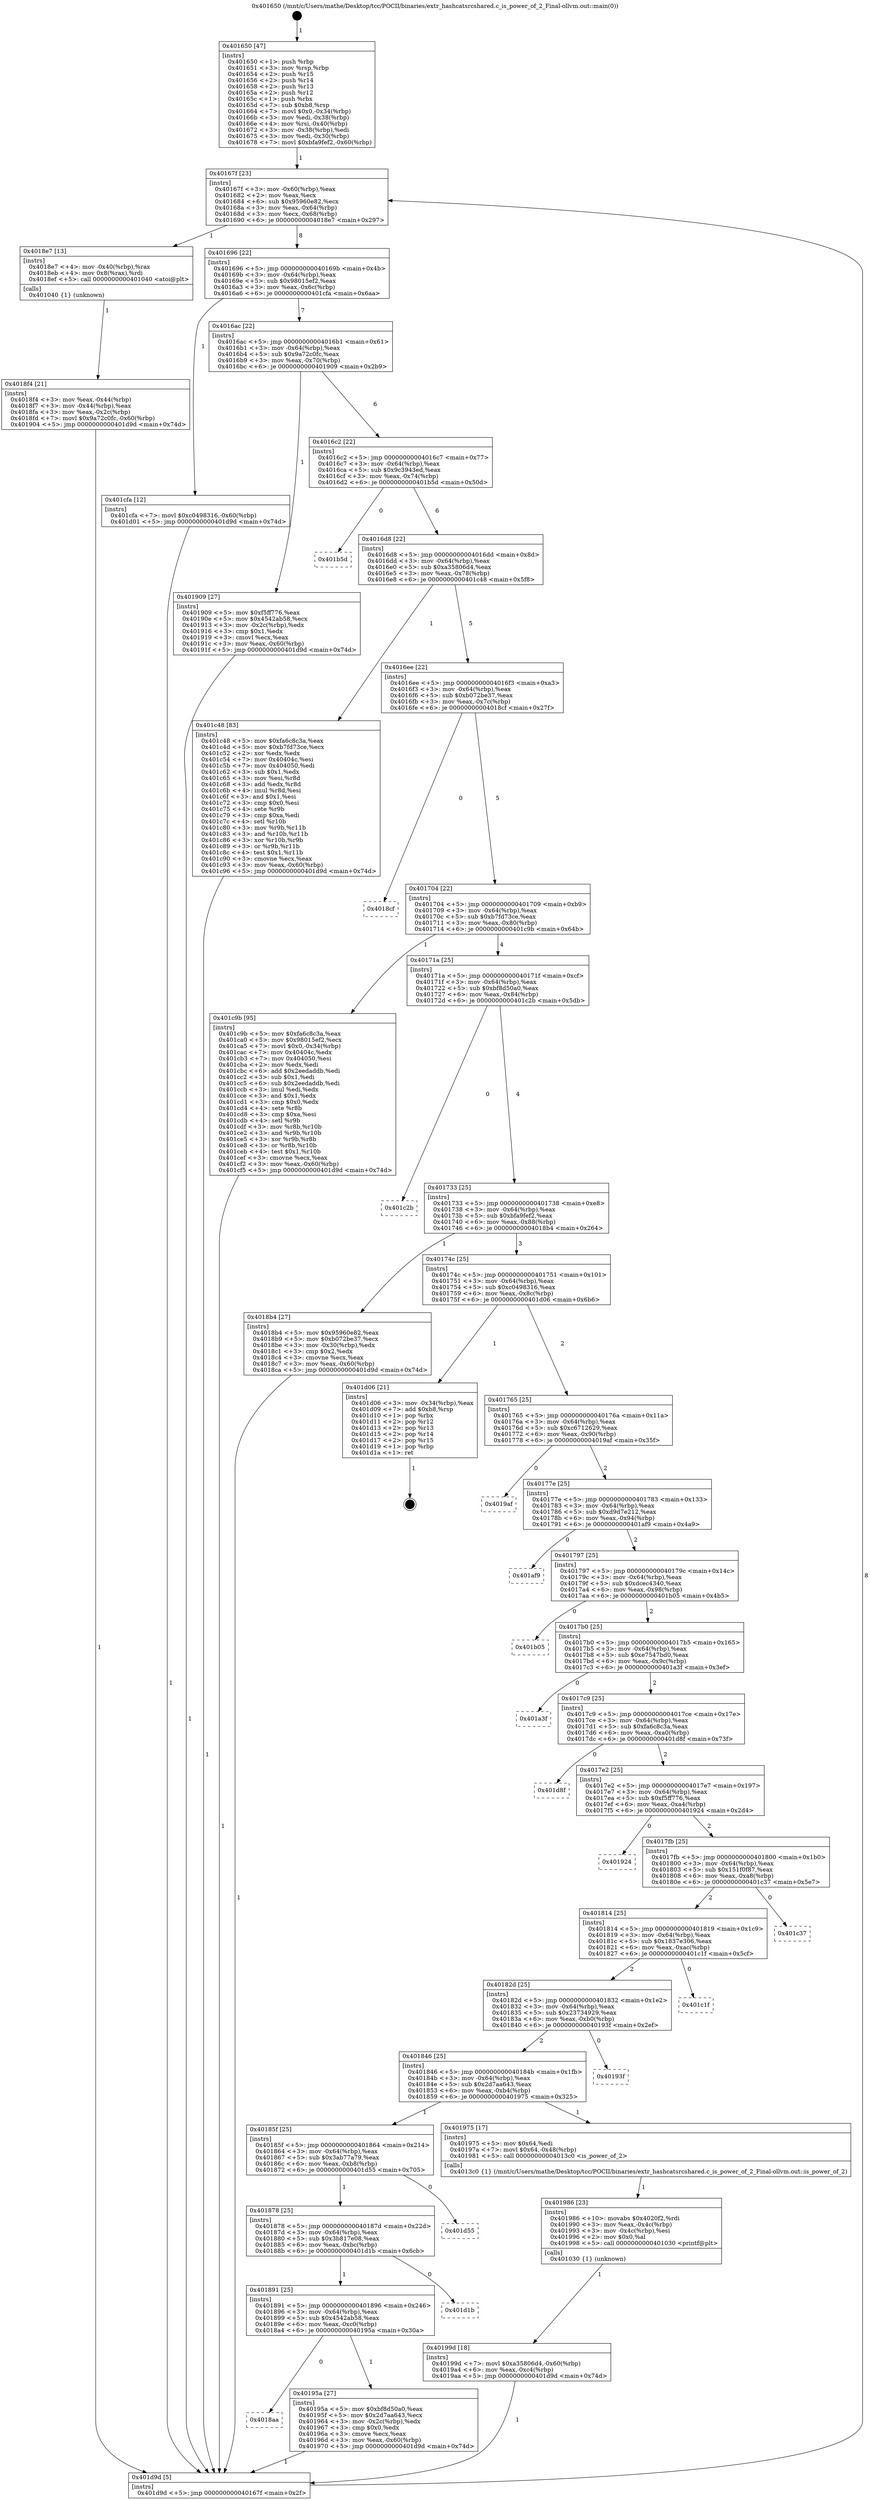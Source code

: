 digraph "0x401650" {
  label = "0x401650 (/mnt/c/Users/mathe/Desktop/tcc/POCII/binaries/extr_hashcatsrcshared.c_is_power_of_2_Final-ollvm.out::main(0))"
  labelloc = "t"
  node[shape=record]

  Entry [label="",width=0.3,height=0.3,shape=circle,fillcolor=black,style=filled]
  "0x40167f" [label="{
     0x40167f [23]\l
     | [instrs]\l
     &nbsp;&nbsp;0x40167f \<+3\>: mov -0x60(%rbp),%eax\l
     &nbsp;&nbsp;0x401682 \<+2\>: mov %eax,%ecx\l
     &nbsp;&nbsp;0x401684 \<+6\>: sub $0x95960e82,%ecx\l
     &nbsp;&nbsp;0x40168a \<+3\>: mov %eax,-0x64(%rbp)\l
     &nbsp;&nbsp;0x40168d \<+3\>: mov %ecx,-0x68(%rbp)\l
     &nbsp;&nbsp;0x401690 \<+6\>: je 00000000004018e7 \<main+0x297\>\l
  }"]
  "0x4018e7" [label="{
     0x4018e7 [13]\l
     | [instrs]\l
     &nbsp;&nbsp;0x4018e7 \<+4\>: mov -0x40(%rbp),%rax\l
     &nbsp;&nbsp;0x4018eb \<+4\>: mov 0x8(%rax),%rdi\l
     &nbsp;&nbsp;0x4018ef \<+5\>: call 0000000000401040 \<atoi@plt\>\l
     | [calls]\l
     &nbsp;&nbsp;0x401040 \{1\} (unknown)\l
  }"]
  "0x401696" [label="{
     0x401696 [22]\l
     | [instrs]\l
     &nbsp;&nbsp;0x401696 \<+5\>: jmp 000000000040169b \<main+0x4b\>\l
     &nbsp;&nbsp;0x40169b \<+3\>: mov -0x64(%rbp),%eax\l
     &nbsp;&nbsp;0x40169e \<+5\>: sub $0x98015ef2,%eax\l
     &nbsp;&nbsp;0x4016a3 \<+3\>: mov %eax,-0x6c(%rbp)\l
     &nbsp;&nbsp;0x4016a6 \<+6\>: je 0000000000401cfa \<main+0x6aa\>\l
  }"]
  Exit [label="",width=0.3,height=0.3,shape=circle,fillcolor=black,style=filled,peripheries=2]
  "0x401cfa" [label="{
     0x401cfa [12]\l
     | [instrs]\l
     &nbsp;&nbsp;0x401cfa \<+7\>: movl $0xc0498316,-0x60(%rbp)\l
     &nbsp;&nbsp;0x401d01 \<+5\>: jmp 0000000000401d9d \<main+0x74d\>\l
  }"]
  "0x4016ac" [label="{
     0x4016ac [22]\l
     | [instrs]\l
     &nbsp;&nbsp;0x4016ac \<+5\>: jmp 00000000004016b1 \<main+0x61\>\l
     &nbsp;&nbsp;0x4016b1 \<+3\>: mov -0x64(%rbp),%eax\l
     &nbsp;&nbsp;0x4016b4 \<+5\>: sub $0x9a72c0fc,%eax\l
     &nbsp;&nbsp;0x4016b9 \<+3\>: mov %eax,-0x70(%rbp)\l
     &nbsp;&nbsp;0x4016bc \<+6\>: je 0000000000401909 \<main+0x2b9\>\l
  }"]
  "0x40199d" [label="{
     0x40199d [18]\l
     | [instrs]\l
     &nbsp;&nbsp;0x40199d \<+7\>: movl $0xa35806d4,-0x60(%rbp)\l
     &nbsp;&nbsp;0x4019a4 \<+6\>: mov %eax,-0xc4(%rbp)\l
     &nbsp;&nbsp;0x4019aa \<+5\>: jmp 0000000000401d9d \<main+0x74d\>\l
  }"]
  "0x401909" [label="{
     0x401909 [27]\l
     | [instrs]\l
     &nbsp;&nbsp;0x401909 \<+5\>: mov $0xf5ff776,%eax\l
     &nbsp;&nbsp;0x40190e \<+5\>: mov $0x4542ab58,%ecx\l
     &nbsp;&nbsp;0x401913 \<+3\>: mov -0x2c(%rbp),%edx\l
     &nbsp;&nbsp;0x401916 \<+3\>: cmp $0x1,%edx\l
     &nbsp;&nbsp;0x401919 \<+3\>: cmovl %ecx,%eax\l
     &nbsp;&nbsp;0x40191c \<+3\>: mov %eax,-0x60(%rbp)\l
     &nbsp;&nbsp;0x40191f \<+5\>: jmp 0000000000401d9d \<main+0x74d\>\l
  }"]
  "0x4016c2" [label="{
     0x4016c2 [22]\l
     | [instrs]\l
     &nbsp;&nbsp;0x4016c2 \<+5\>: jmp 00000000004016c7 \<main+0x77\>\l
     &nbsp;&nbsp;0x4016c7 \<+3\>: mov -0x64(%rbp),%eax\l
     &nbsp;&nbsp;0x4016ca \<+5\>: sub $0x9c3943ed,%eax\l
     &nbsp;&nbsp;0x4016cf \<+3\>: mov %eax,-0x74(%rbp)\l
     &nbsp;&nbsp;0x4016d2 \<+6\>: je 0000000000401b5d \<main+0x50d\>\l
  }"]
  "0x401986" [label="{
     0x401986 [23]\l
     | [instrs]\l
     &nbsp;&nbsp;0x401986 \<+10\>: movabs $0x4020f2,%rdi\l
     &nbsp;&nbsp;0x401990 \<+3\>: mov %eax,-0x4c(%rbp)\l
     &nbsp;&nbsp;0x401993 \<+3\>: mov -0x4c(%rbp),%esi\l
     &nbsp;&nbsp;0x401996 \<+2\>: mov $0x0,%al\l
     &nbsp;&nbsp;0x401998 \<+5\>: call 0000000000401030 \<printf@plt\>\l
     | [calls]\l
     &nbsp;&nbsp;0x401030 \{1\} (unknown)\l
  }"]
  "0x401b5d" [label="{
     0x401b5d\l
  }", style=dashed]
  "0x4016d8" [label="{
     0x4016d8 [22]\l
     | [instrs]\l
     &nbsp;&nbsp;0x4016d8 \<+5\>: jmp 00000000004016dd \<main+0x8d\>\l
     &nbsp;&nbsp;0x4016dd \<+3\>: mov -0x64(%rbp),%eax\l
     &nbsp;&nbsp;0x4016e0 \<+5\>: sub $0xa35806d4,%eax\l
     &nbsp;&nbsp;0x4016e5 \<+3\>: mov %eax,-0x78(%rbp)\l
     &nbsp;&nbsp;0x4016e8 \<+6\>: je 0000000000401c48 \<main+0x5f8\>\l
  }"]
  "0x4018aa" [label="{
     0x4018aa\l
  }", style=dashed]
  "0x401c48" [label="{
     0x401c48 [83]\l
     | [instrs]\l
     &nbsp;&nbsp;0x401c48 \<+5\>: mov $0xfa6c8c3a,%eax\l
     &nbsp;&nbsp;0x401c4d \<+5\>: mov $0xb7fd73ce,%ecx\l
     &nbsp;&nbsp;0x401c52 \<+2\>: xor %edx,%edx\l
     &nbsp;&nbsp;0x401c54 \<+7\>: mov 0x40404c,%esi\l
     &nbsp;&nbsp;0x401c5b \<+7\>: mov 0x404050,%edi\l
     &nbsp;&nbsp;0x401c62 \<+3\>: sub $0x1,%edx\l
     &nbsp;&nbsp;0x401c65 \<+3\>: mov %esi,%r8d\l
     &nbsp;&nbsp;0x401c68 \<+3\>: add %edx,%r8d\l
     &nbsp;&nbsp;0x401c6b \<+4\>: imul %r8d,%esi\l
     &nbsp;&nbsp;0x401c6f \<+3\>: and $0x1,%esi\l
     &nbsp;&nbsp;0x401c72 \<+3\>: cmp $0x0,%esi\l
     &nbsp;&nbsp;0x401c75 \<+4\>: sete %r9b\l
     &nbsp;&nbsp;0x401c79 \<+3\>: cmp $0xa,%edi\l
     &nbsp;&nbsp;0x401c7c \<+4\>: setl %r10b\l
     &nbsp;&nbsp;0x401c80 \<+3\>: mov %r9b,%r11b\l
     &nbsp;&nbsp;0x401c83 \<+3\>: and %r10b,%r11b\l
     &nbsp;&nbsp;0x401c86 \<+3\>: xor %r10b,%r9b\l
     &nbsp;&nbsp;0x401c89 \<+3\>: or %r9b,%r11b\l
     &nbsp;&nbsp;0x401c8c \<+4\>: test $0x1,%r11b\l
     &nbsp;&nbsp;0x401c90 \<+3\>: cmovne %ecx,%eax\l
     &nbsp;&nbsp;0x401c93 \<+3\>: mov %eax,-0x60(%rbp)\l
     &nbsp;&nbsp;0x401c96 \<+5\>: jmp 0000000000401d9d \<main+0x74d\>\l
  }"]
  "0x4016ee" [label="{
     0x4016ee [22]\l
     | [instrs]\l
     &nbsp;&nbsp;0x4016ee \<+5\>: jmp 00000000004016f3 \<main+0xa3\>\l
     &nbsp;&nbsp;0x4016f3 \<+3\>: mov -0x64(%rbp),%eax\l
     &nbsp;&nbsp;0x4016f6 \<+5\>: sub $0xb072be37,%eax\l
     &nbsp;&nbsp;0x4016fb \<+3\>: mov %eax,-0x7c(%rbp)\l
     &nbsp;&nbsp;0x4016fe \<+6\>: je 00000000004018cf \<main+0x27f\>\l
  }"]
  "0x40195a" [label="{
     0x40195a [27]\l
     | [instrs]\l
     &nbsp;&nbsp;0x40195a \<+5\>: mov $0xbf8d50a0,%eax\l
     &nbsp;&nbsp;0x40195f \<+5\>: mov $0x2d7aa643,%ecx\l
     &nbsp;&nbsp;0x401964 \<+3\>: mov -0x2c(%rbp),%edx\l
     &nbsp;&nbsp;0x401967 \<+3\>: cmp $0x0,%edx\l
     &nbsp;&nbsp;0x40196a \<+3\>: cmove %ecx,%eax\l
     &nbsp;&nbsp;0x40196d \<+3\>: mov %eax,-0x60(%rbp)\l
     &nbsp;&nbsp;0x401970 \<+5\>: jmp 0000000000401d9d \<main+0x74d\>\l
  }"]
  "0x4018cf" [label="{
     0x4018cf\l
  }", style=dashed]
  "0x401704" [label="{
     0x401704 [22]\l
     | [instrs]\l
     &nbsp;&nbsp;0x401704 \<+5\>: jmp 0000000000401709 \<main+0xb9\>\l
     &nbsp;&nbsp;0x401709 \<+3\>: mov -0x64(%rbp),%eax\l
     &nbsp;&nbsp;0x40170c \<+5\>: sub $0xb7fd73ce,%eax\l
     &nbsp;&nbsp;0x401711 \<+3\>: mov %eax,-0x80(%rbp)\l
     &nbsp;&nbsp;0x401714 \<+6\>: je 0000000000401c9b \<main+0x64b\>\l
  }"]
  "0x401891" [label="{
     0x401891 [25]\l
     | [instrs]\l
     &nbsp;&nbsp;0x401891 \<+5\>: jmp 0000000000401896 \<main+0x246\>\l
     &nbsp;&nbsp;0x401896 \<+3\>: mov -0x64(%rbp),%eax\l
     &nbsp;&nbsp;0x401899 \<+5\>: sub $0x4542ab58,%eax\l
     &nbsp;&nbsp;0x40189e \<+6\>: mov %eax,-0xc0(%rbp)\l
     &nbsp;&nbsp;0x4018a4 \<+6\>: je 000000000040195a \<main+0x30a\>\l
  }"]
  "0x401c9b" [label="{
     0x401c9b [95]\l
     | [instrs]\l
     &nbsp;&nbsp;0x401c9b \<+5\>: mov $0xfa6c8c3a,%eax\l
     &nbsp;&nbsp;0x401ca0 \<+5\>: mov $0x98015ef2,%ecx\l
     &nbsp;&nbsp;0x401ca5 \<+7\>: movl $0x0,-0x34(%rbp)\l
     &nbsp;&nbsp;0x401cac \<+7\>: mov 0x40404c,%edx\l
     &nbsp;&nbsp;0x401cb3 \<+7\>: mov 0x404050,%esi\l
     &nbsp;&nbsp;0x401cba \<+2\>: mov %edx,%edi\l
     &nbsp;&nbsp;0x401cbc \<+6\>: add $0x2eedaddb,%edi\l
     &nbsp;&nbsp;0x401cc2 \<+3\>: sub $0x1,%edi\l
     &nbsp;&nbsp;0x401cc5 \<+6\>: sub $0x2eedaddb,%edi\l
     &nbsp;&nbsp;0x401ccb \<+3\>: imul %edi,%edx\l
     &nbsp;&nbsp;0x401cce \<+3\>: and $0x1,%edx\l
     &nbsp;&nbsp;0x401cd1 \<+3\>: cmp $0x0,%edx\l
     &nbsp;&nbsp;0x401cd4 \<+4\>: sete %r8b\l
     &nbsp;&nbsp;0x401cd8 \<+3\>: cmp $0xa,%esi\l
     &nbsp;&nbsp;0x401cdb \<+4\>: setl %r9b\l
     &nbsp;&nbsp;0x401cdf \<+3\>: mov %r8b,%r10b\l
     &nbsp;&nbsp;0x401ce2 \<+3\>: and %r9b,%r10b\l
     &nbsp;&nbsp;0x401ce5 \<+3\>: xor %r9b,%r8b\l
     &nbsp;&nbsp;0x401ce8 \<+3\>: or %r8b,%r10b\l
     &nbsp;&nbsp;0x401ceb \<+4\>: test $0x1,%r10b\l
     &nbsp;&nbsp;0x401cef \<+3\>: cmovne %ecx,%eax\l
     &nbsp;&nbsp;0x401cf2 \<+3\>: mov %eax,-0x60(%rbp)\l
     &nbsp;&nbsp;0x401cf5 \<+5\>: jmp 0000000000401d9d \<main+0x74d\>\l
  }"]
  "0x40171a" [label="{
     0x40171a [25]\l
     | [instrs]\l
     &nbsp;&nbsp;0x40171a \<+5\>: jmp 000000000040171f \<main+0xcf\>\l
     &nbsp;&nbsp;0x40171f \<+3\>: mov -0x64(%rbp),%eax\l
     &nbsp;&nbsp;0x401722 \<+5\>: sub $0xbf8d50a0,%eax\l
     &nbsp;&nbsp;0x401727 \<+6\>: mov %eax,-0x84(%rbp)\l
     &nbsp;&nbsp;0x40172d \<+6\>: je 0000000000401c2b \<main+0x5db\>\l
  }"]
  "0x401d1b" [label="{
     0x401d1b\l
  }", style=dashed]
  "0x401c2b" [label="{
     0x401c2b\l
  }", style=dashed]
  "0x401733" [label="{
     0x401733 [25]\l
     | [instrs]\l
     &nbsp;&nbsp;0x401733 \<+5\>: jmp 0000000000401738 \<main+0xe8\>\l
     &nbsp;&nbsp;0x401738 \<+3\>: mov -0x64(%rbp),%eax\l
     &nbsp;&nbsp;0x40173b \<+5\>: sub $0xbfa9fef2,%eax\l
     &nbsp;&nbsp;0x401740 \<+6\>: mov %eax,-0x88(%rbp)\l
     &nbsp;&nbsp;0x401746 \<+6\>: je 00000000004018b4 \<main+0x264\>\l
  }"]
  "0x401878" [label="{
     0x401878 [25]\l
     | [instrs]\l
     &nbsp;&nbsp;0x401878 \<+5\>: jmp 000000000040187d \<main+0x22d\>\l
     &nbsp;&nbsp;0x40187d \<+3\>: mov -0x64(%rbp),%eax\l
     &nbsp;&nbsp;0x401880 \<+5\>: sub $0x3b817e08,%eax\l
     &nbsp;&nbsp;0x401885 \<+6\>: mov %eax,-0xbc(%rbp)\l
     &nbsp;&nbsp;0x40188b \<+6\>: je 0000000000401d1b \<main+0x6cb\>\l
  }"]
  "0x4018b4" [label="{
     0x4018b4 [27]\l
     | [instrs]\l
     &nbsp;&nbsp;0x4018b4 \<+5\>: mov $0x95960e82,%eax\l
     &nbsp;&nbsp;0x4018b9 \<+5\>: mov $0xb072be37,%ecx\l
     &nbsp;&nbsp;0x4018be \<+3\>: mov -0x30(%rbp),%edx\l
     &nbsp;&nbsp;0x4018c1 \<+3\>: cmp $0x2,%edx\l
     &nbsp;&nbsp;0x4018c4 \<+3\>: cmovne %ecx,%eax\l
     &nbsp;&nbsp;0x4018c7 \<+3\>: mov %eax,-0x60(%rbp)\l
     &nbsp;&nbsp;0x4018ca \<+5\>: jmp 0000000000401d9d \<main+0x74d\>\l
  }"]
  "0x40174c" [label="{
     0x40174c [25]\l
     | [instrs]\l
     &nbsp;&nbsp;0x40174c \<+5\>: jmp 0000000000401751 \<main+0x101\>\l
     &nbsp;&nbsp;0x401751 \<+3\>: mov -0x64(%rbp),%eax\l
     &nbsp;&nbsp;0x401754 \<+5\>: sub $0xc0498316,%eax\l
     &nbsp;&nbsp;0x401759 \<+6\>: mov %eax,-0x8c(%rbp)\l
     &nbsp;&nbsp;0x40175f \<+6\>: je 0000000000401d06 \<main+0x6b6\>\l
  }"]
  "0x401d9d" [label="{
     0x401d9d [5]\l
     | [instrs]\l
     &nbsp;&nbsp;0x401d9d \<+5\>: jmp 000000000040167f \<main+0x2f\>\l
  }"]
  "0x401650" [label="{
     0x401650 [47]\l
     | [instrs]\l
     &nbsp;&nbsp;0x401650 \<+1\>: push %rbp\l
     &nbsp;&nbsp;0x401651 \<+3\>: mov %rsp,%rbp\l
     &nbsp;&nbsp;0x401654 \<+2\>: push %r15\l
     &nbsp;&nbsp;0x401656 \<+2\>: push %r14\l
     &nbsp;&nbsp;0x401658 \<+2\>: push %r13\l
     &nbsp;&nbsp;0x40165a \<+2\>: push %r12\l
     &nbsp;&nbsp;0x40165c \<+1\>: push %rbx\l
     &nbsp;&nbsp;0x40165d \<+7\>: sub $0xb8,%rsp\l
     &nbsp;&nbsp;0x401664 \<+7\>: movl $0x0,-0x34(%rbp)\l
     &nbsp;&nbsp;0x40166b \<+3\>: mov %edi,-0x38(%rbp)\l
     &nbsp;&nbsp;0x40166e \<+4\>: mov %rsi,-0x40(%rbp)\l
     &nbsp;&nbsp;0x401672 \<+3\>: mov -0x38(%rbp),%edi\l
     &nbsp;&nbsp;0x401675 \<+3\>: mov %edi,-0x30(%rbp)\l
     &nbsp;&nbsp;0x401678 \<+7\>: movl $0xbfa9fef2,-0x60(%rbp)\l
  }"]
  "0x4018f4" [label="{
     0x4018f4 [21]\l
     | [instrs]\l
     &nbsp;&nbsp;0x4018f4 \<+3\>: mov %eax,-0x44(%rbp)\l
     &nbsp;&nbsp;0x4018f7 \<+3\>: mov -0x44(%rbp),%eax\l
     &nbsp;&nbsp;0x4018fa \<+3\>: mov %eax,-0x2c(%rbp)\l
     &nbsp;&nbsp;0x4018fd \<+7\>: movl $0x9a72c0fc,-0x60(%rbp)\l
     &nbsp;&nbsp;0x401904 \<+5\>: jmp 0000000000401d9d \<main+0x74d\>\l
  }"]
  "0x401d55" [label="{
     0x401d55\l
  }", style=dashed]
  "0x401d06" [label="{
     0x401d06 [21]\l
     | [instrs]\l
     &nbsp;&nbsp;0x401d06 \<+3\>: mov -0x34(%rbp),%eax\l
     &nbsp;&nbsp;0x401d09 \<+7\>: add $0xb8,%rsp\l
     &nbsp;&nbsp;0x401d10 \<+1\>: pop %rbx\l
     &nbsp;&nbsp;0x401d11 \<+2\>: pop %r12\l
     &nbsp;&nbsp;0x401d13 \<+2\>: pop %r13\l
     &nbsp;&nbsp;0x401d15 \<+2\>: pop %r14\l
     &nbsp;&nbsp;0x401d17 \<+2\>: pop %r15\l
     &nbsp;&nbsp;0x401d19 \<+1\>: pop %rbp\l
     &nbsp;&nbsp;0x401d1a \<+1\>: ret\l
  }"]
  "0x401765" [label="{
     0x401765 [25]\l
     | [instrs]\l
     &nbsp;&nbsp;0x401765 \<+5\>: jmp 000000000040176a \<main+0x11a\>\l
     &nbsp;&nbsp;0x40176a \<+3\>: mov -0x64(%rbp),%eax\l
     &nbsp;&nbsp;0x40176d \<+5\>: sub $0xc6712629,%eax\l
     &nbsp;&nbsp;0x401772 \<+6\>: mov %eax,-0x90(%rbp)\l
     &nbsp;&nbsp;0x401778 \<+6\>: je 00000000004019af \<main+0x35f\>\l
  }"]
  "0x40185f" [label="{
     0x40185f [25]\l
     | [instrs]\l
     &nbsp;&nbsp;0x40185f \<+5\>: jmp 0000000000401864 \<main+0x214\>\l
     &nbsp;&nbsp;0x401864 \<+3\>: mov -0x64(%rbp),%eax\l
     &nbsp;&nbsp;0x401867 \<+5\>: sub $0x3ab77a79,%eax\l
     &nbsp;&nbsp;0x40186c \<+6\>: mov %eax,-0xb8(%rbp)\l
     &nbsp;&nbsp;0x401872 \<+6\>: je 0000000000401d55 \<main+0x705\>\l
  }"]
  "0x4019af" [label="{
     0x4019af\l
  }", style=dashed]
  "0x40177e" [label="{
     0x40177e [25]\l
     | [instrs]\l
     &nbsp;&nbsp;0x40177e \<+5\>: jmp 0000000000401783 \<main+0x133\>\l
     &nbsp;&nbsp;0x401783 \<+3\>: mov -0x64(%rbp),%eax\l
     &nbsp;&nbsp;0x401786 \<+5\>: sub $0xd9d7e212,%eax\l
     &nbsp;&nbsp;0x40178b \<+6\>: mov %eax,-0x94(%rbp)\l
     &nbsp;&nbsp;0x401791 \<+6\>: je 0000000000401af9 \<main+0x4a9\>\l
  }"]
  "0x401975" [label="{
     0x401975 [17]\l
     | [instrs]\l
     &nbsp;&nbsp;0x401975 \<+5\>: mov $0x64,%edi\l
     &nbsp;&nbsp;0x40197a \<+7\>: movl $0x64,-0x48(%rbp)\l
     &nbsp;&nbsp;0x401981 \<+5\>: call 00000000004013c0 \<is_power_of_2\>\l
     | [calls]\l
     &nbsp;&nbsp;0x4013c0 \{1\} (/mnt/c/Users/mathe/Desktop/tcc/POCII/binaries/extr_hashcatsrcshared.c_is_power_of_2_Final-ollvm.out::is_power_of_2)\l
  }"]
  "0x401af9" [label="{
     0x401af9\l
  }", style=dashed]
  "0x401797" [label="{
     0x401797 [25]\l
     | [instrs]\l
     &nbsp;&nbsp;0x401797 \<+5\>: jmp 000000000040179c \<main+0x14c\>\l
     &nbsp;&nbsp;0x40179c \<+3\>: mov -0x64(%rbp),%eax\l
     &nbsp;&nbsp;0x40179f \<+5\>: sub $0xdcec4340,%eax\l
     &nbsp;&nbsp;0x4017a4 \<+6\>: mov %eax,-0x98(%rbp)\l
     &nbsp;&nbsp;0x4017aa \<+6\>: je 0000000000401b05 \<main+0x4b5\>\l
  }"]
  "0x401846" [label="{
     0x401846 [25]\l
     | [instrs]\l
     &nbsp;&nbsp;0x401846 \<+5\>: jmp 000000000040184b \<main+0x1fb\>\l
     &nbsp;&nbsp;0x40184b \<+3\>: mov -0x64(%rbp),%eax\l
     &nbsp;&nbsp;0x40184e \<+5\>: sub $0x2d7aa643,%eax\l
     &nbsp;&nbsp;0x401853 \<+6\>: mov %eax,-0xb4(%rbp)\l
     &nbsp;&nbsp;0x401859 \<+6\>: je 0000000000401975 \<main+0x325\>\l
  }"]
  "0x401b05" [label="{
     0x401b05\l
  }", style=dashed]
  "0x4017b0" [label="{
     0x4017b0 [25]\l
     | [instrs]\l
     &nbsp;&nbsp;0x4017b0 \<+5\>: jmp 00000000004017b5 \<main+0x165\>\l
     &nbsp;&nbsp;0x4017b5 \<+3\>: mov -0x64(%rbp),%eax\l
     &nbsp;&nbsp;0x4017b8 \<+5\>: sub $0xe7547bd0,%eax\l
     &nbsp;&nbsp;0x4017bd \<+6\>: mov %eax,-0x9c(%rbp)\l
     &nbsp;&nbsp;0x4017c3 \<+6\>: je 0000000000401a3f \<main+0x3ef\>\l
  }"]
  "0x40193f" [label="{
     0x40193f\l
  }", style=dashed]
  "0x401a3f" [label="{
     0x401a3f\l
  }", style=dashed]
  "0x4017c9" [label="{
     0x4017c9 [25]\l
     | [instrs]\l
     &nbsp;&nbsp;0x4017c9 \<+5\>: jmp 00000000004017ce \<main+0x17e\>\l
     &nbsp;&nbsp;0x4017ce \<+3\>: mov -0x64(%rbp),%eax\l
     &nbsp;&nbsp;0x4017d1 \<+5\>: sub $0xfa6c8c3a,%eax\l
     &nbsp;&nbsp;0x4017d6 \<+6\>: mov %eax,-0xa0(%rbp)\l
     &nbsp;&nbsp;0x4017dc \<+6\>: je 0000000000401d8f \<main+0x73f\>\l
  }"]
  "0x40182d" [label="{
     0x40182d [25]\l
     | [instrs]\l
     &nbsp;&nbsp;0x40182d \<+5\>: jmp 0000000000401832 \<main+0x1e2\>\l
     &nbsp;&nbsp;0x401832 \<+3\>: mov -0x64(%rbp),%eax\l
     &nbsp;&nbsp;0x401835 \<+5\>: sub $0x23734929,%eax\l
     &nbsp;&nbsp;0x40183a \<+6\>: mov %eax,-0xb0(%rbp)\l
     &nbsp;&nbsp;0x401840 \<+6\>: je 000000000040193f \<main+0x2ef\>\l
  }"]
  "0x401d8f" [label="{
     0x401d8f\l
  }", style=dashed]
  "0x4017e2" [label="{
     0x4017e2 [25]\l
     | [instrs]\l
     &nbsp;&nbsp;0x4017e2 \<+5\>: jmp 00000000004017e7 \<main+0x197\>\l
     &nbsp;&nbsp;0x4017e7 \<+3\>: mov -0x64(%rbp),%eax\l
     &nbsp;&nbsp;0x4017ea \<+5\>: sub $0xf5ff776,%eax\l
     &nbsp;&nbsp;0x4017ef \<+6\>: mov %eax,-0xa4(%rbp)\l
     &nbsp;&nbsp;0x4017f5 \<+6\>: je 0000000000401924 \<main+0x2d4\>\l
  }"]
  "0x401c1f" [label="{
     0x401c1f\l
  }", style=dashed]
  "0x401924" [label="{
     0x401924\l
  }", style=dashed]
  "0x4017fb" [label="{
     0x4017fb [25]\l
     | [instrs]\l
     &nbsp;&nbsp;0x4017fb \<+5\>: jmp 0000000000401800 \<main+0x1b0\>\l
     &nbsp;&nbsp;0x401800 \<+3\>: mov -0x64(%rbp),%eax\l
     &nbsp;&nbsp;0x401803 \<+5\>: sub $0x151f0f87,%eax\l
     &nbsp;&nbsp;0x401808 \<+6\>: mov %eax,-0xa8(%rbp)\l
     &nbsp;&nbsp;0x40180e \<+6\>: je 0000000000401c37 \<main+0x5e7\>\l
  }"]
  "0x401814" [label="{
     0x401814 [25]\l
     | [instrs]\l
     &nbsp;&nbsp;0x401814 \<+5\>: jmp 0000000000401819 \<main+0x1c9\>\l
     &nbsp;&nbsp;0x401819 \<+3\>: mov -0x64(%rbp),%eax\l
     &nbsp;&nbsp;0x40181c \<+5\>: sub $0x1837e306,%eax\l
     &nbsp;&nbsp;0x401821 \<+6\>: mov %eax,-0xac(%rbp)\l
     &nbsp;&nbsp;0x401827 \<+6\>: je 0000000000401c1f \<main+0x5cf\>\l
  }"]
  "0x401c37" [label="{
     0x401c37\l
  }", style=dashed]
  Entry -> "0x401650" [label=" 1"]
  "0x40167f" -> "0x4018e7" [label=" 1"]
  "0x40167f" -> "0x401696" [label=" 8"]
  "0x401d06" -> Exit [label=" 1"]
  "0x401696" -> "0x401cfa" [label=" 1"]
  "0x401696" -> "0x4016ac" [label=" 7"]
  "0x401cfa" -> "0x401d9d" [label=" 1"]
  "0x4016ac" -> "0x401909" [label=" 1"]
  "0x4016ac" -> "0x4016c2" [label=" 6"]
  "0x401c9b" -> "0x401d9d" [label=" 1"]
  "0x4016c2" -> "0x401b5d" [label=" 0"]
  "0x4016c2" -> "0x4016d8" [label=" 6"]
  "0x401c48" -> "0x401d9d" [label=" 1"]
  "0x4016d8" -> "0x401c48" [label=" 1"]
  "0x4016d8" -> "0x4016ee" [label=" 5"]
  "0x40199d" -> "0x401d9d" [label=" 1"]
  "0x4016ee" -> "0x4018cf" [label=" 0"]
  "0x4016ee" -> "0x401704" [label=" 5"]
  "0x401986" -> "0x40199d" [label=" 1"]
  "0x401704" -> "0x401c9b" [label=" 1"]
  "0x401704" -> "0x40171a" [label=" 4"]
  "0x40195a" -> "0x401d9d" [label=" 1"]
  "0x40171a" -> "0x401c2b" [label=" 0"]
  "0x40171a" -> "0x401733" [label=" 4"]
  "0x401891" -> "0x4018aa" [label=" 0"]
  "0x401733" -> "0x4018b4" [label=" 1"]
  "0x401733" -> "0x40174c" [label=" 3"]
  "0x4018b4" -> "0x401d9d" [label=" 1"]
  "0x401650" -> "0x40167f" [label=" 1"]
  "0x401d9d" -> "0x40167f" [label=" 8"]
  "0x4018e7" -> "0x4018f4" [label=" 1"]
  "0x4018f4" -> "0x401d9d" [label=" 1"]
  "0x401909" -> "0x401d9d" [label=" 1"]
  "0x401975" -> "0x401986" [label=" 1"]
  "0x40174c" -> "0x401d06" [label=" 1"]
  "0x40174c" -> "0x401765" [label=" 2"]
  "0x401878" -> "0x401891" [label=" 1"]
  "0x401765" -> "0x4019af" [label=" 0"]
  "0x401765" -> "0x40177e" [label=" 2"]
  "0x401891" -> "0x40195a" [label=" 1"]
  "0x40177e" -> "0x401af9" [label=" 0"]
  "0x40177e" -> "0x401797" [label=" 2"]
  "0x40185f" -> "0x401878" [label=" 1"]
  "0x401797" -> "0x401b05" [label=" 0"]
  "0x401797" -> "0x4017b0" [label=" 2"]
  "0x401878" -> "0x401d1b" [label=" 0"]
  "0x4017b0" -> "0x401a3f" [label=" 0"]
  "0x4017b0" -> "0x4017c9" [label=" 2"]
  "0x401846" -> "0x40185f" [label=" 1"]
  "0x4017c9" -> "0x401d8f" [label=" 0"]
  "0x4017c9" -> "0x4017e2" [label=" 2"]
  "0x40185f" -> "0x401d55" [label=" 0"]
  "0x4017e2" -> "0x401924" [label=" 0"]
  "0x4017e2" -> "0x4017fb" [label=" 2"]
  "0x40182d" -> "0x401846" [label=" 2"]
  "0x4017fb" -> "0x401c37" [label=" 0"]
  "0x4017fb" -> "0x401814" [label=" 2"]
  "0x40182d" -> "0x40193f" [label=" 0"]
  "0x401814" -> "0x401c1f" [label=" 0"]
  "0x401814" -> "0x40182d" [label=" 2"]
  "0x401846" -> "0x401975" [label=" 1"]
}
